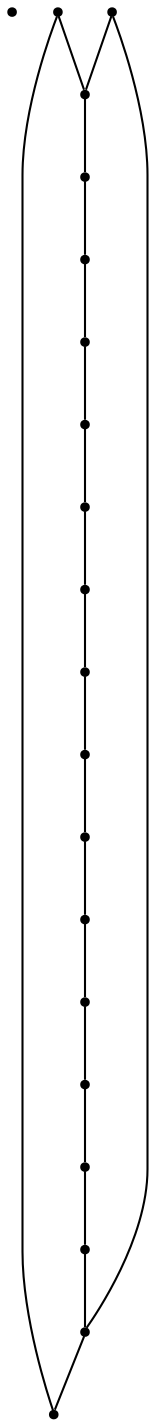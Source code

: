 graph {
  node [shape=point,comment="{\"directed\":false,\"doi\":\"10.1007/978-3-319-03841-4_43\",\"figure\":\"3\"}"]

  v0 [pos="1127.5104150262478,651.3536707809957"]
  v1 [pos="1119.2502179222897,954.8614847684923"]
  v2 [pos="1098.2225611574622,953.3613003246323"]
  v3 [pos="1013.5198476896016,951.8569826157311"]
  v4 [pos="992.3421015375218,945.8557997194403"]
  v5 [pos="971.3185803429242,944.3515455992319"]
  v6 [pos="950.1408341908442,939.8507379128799"]
  v7 [pos="928.9630880387642,924.8399910572675"]
  v8 [pos="907.7894774569139,903.6781827561026"]
  v9 [pos="886.6116676806766,879.6617508514381"]
  v10 [pos="865.4381207229836,864.6510039958256"]
  v11 [pos="844.4104639581565,843.4851260183126"]
  v12 [pos="823.2326541819191,787.7966922884509"]
  v13 [pos="802.0590436000687,744.2687058418219"]
  v14 [pos="780.8812974479888,690.0807109105921"]
  v15 [pos="759.7076868661384,670.5691563686277"]
  v16 [pos="738.5299407140585,650.9036536010535"]
  v17 [pos="717.5024748217035,637.3972244543422"]
  v18 [pos="696.3286733673808,635.8927159793622"]
  v19 [pos="653.9731174390638,631.3961051467443"]

  v19 -- v18 [id="-2",pos="653.9731174390638,631.3961051467443 696.3286733673808,635.8927159793622 696.3286733673808,635.8927159793622 696.3286733673808,635.8927159793622"]
  v2 -- v1 [id="-6",pos="1098.2225611574622,953.3613003246323 1119.2502179222897,954.8614847684923 1119.2502179222897,954.8614847684923 1119.2502179222897,954.8614847684923"]
  v3 -- v2 [id="-8",pos="1013.5198476896016,951.8569826157311 1098.2225611574622,953.3613003246323 1098.2225611574622,953.3613003246323 1098.2225611574622,953.3613003246323"]
  v1 -- v18 [id="-10",pos="1119.2502179222897,954.8614847684923 1182.777666580208,954.859767873783 1182.777666580208,954.859767873783 1182.777666580208,954.859767873783 1182.777666580208,631.3901913983008 1182.777666580208,631.3901913983008 1182.777666580208,631.3901913983008 696.3286733673808,635.8927159793622 696.3286733673808,635.8927159793622 696.3286733673808,635.8927159793622"]
  v19 -- v3 [id="-11",pos="653.9731174390638,631.3961051467443 653.9756624053588,954.859767873783 653.9756624053588,954.859767873783 653.9756624053588,954.859767873783 1013.5198476896016,951.8569826157311 1013.5198476896016,951.8569826157311 1013.5198476896016,951.8569826157311"]
  v18 -- v17 [id="-18",pos="696.3286733673808,635.8927159793622 717.5024748217035,637.3972244543422 717.5024748217035,637.3972244543422 717.5024748217035,637.3972244543422"]
  v17 -- v16 [id="-20",pos="717.5024748217035,637.3972244543422 738.5299407140585,650.9036536010535 738.5299407140585,650.9036536010535 738.5299407140585,650.9036536010535"]
  v16 -- v15 [id="-22",pos="738.5299407140585,650.9036536010535 759.7076868661384,670.5691563686277 759.7076868661384,670.5691563686277 759.7076868661384,670.5691563686277"]
  v15 -- v14 [id="-24",pos="759.7076868661384,670.5691563686277 780.8812974479888,690.0807109105921 780.8812974479888,690.0807109105921 780.8812974479888,690.0807109105921"]
  v14 -- v13 [id="-29",pos="780.8812974479888,690.0807109105921 802.0590436000687,744.2687058418219 802.0590436000687,744.2687058418219 802.0590436000687,744.2687058418219"]
  v13 -- v12 [id="-30",pos="802.0590436000687,744.2687058418219 823.2326541819191,787.7966922884509 823.2326541819191,787.7966922884509 823.2326541819191,787.7966922884509"]
  v12 -- v11 [id="-32",pos="823.2326541819191,787.7966922884509 844.4104639581565,843.4851260183126 844.4104639581565,843.4851260183126 844.4104639581565,843.4851260183126"]
  v11 -- v10 [id="-34",pos="844.4104639581565,843.4851260183126 865.4381207229836,864.6510039958256 865.4381207229836,864.6510039958256 865.4381207229836,864.6510039958256"]
  v10 -- v9 [id="-37",pos="865.4381207229836,864.6510039958256 886.6116676806766,879.6617508514381 886.6116676806766,879.6617508514381 886.6116676806766,879.6617508514381"]
  v9 -- v8 [id="-40",pos="886.6116676806766,879.6617508514381 907.7894774569139,903.6781827561026 907.7894774569139,903.6781827561026 907.7894774569139,903.6781827561026"]
  v8 -- v7 [id="-42",pos="907.7894774569139,903.6781827561026 928.9630880387642,924.8399910572675 928.9630880387642,924.8399910572675 928.9630880387642,924.8399910572675"]
  v7 -- v6 [id="-44",pos="928.9630880387642,924.8399910572675 950.1408341908442,939.8507379128799 950.1408341908442,939.8507379128799 950.1408341908442,939.8507379128799"]
  v6 -- v5 [id="-46",pos="950.1408341908442,939.8507379128799 971.3185803429242,944.3515455992319 971.3185803429242,944.3515455992319 971.3185803429242,944.3515455992319"]
  v5 -- v4 [id="-49",pos="971.3185803429242,944.3515455992319 992.3421015375218,945.8557997194403 992.3421015375218,945.8557997194403 992.3421015375218,945.8557997194403"]
  v4 -- v3 [id="-52",pos="992.3421015375218,945.8557997194403 1013.5198476896016,951.8569826157311 1013.5198476896016,951.8569826157311 1013.5198476896016,951.8569826157311"]
}